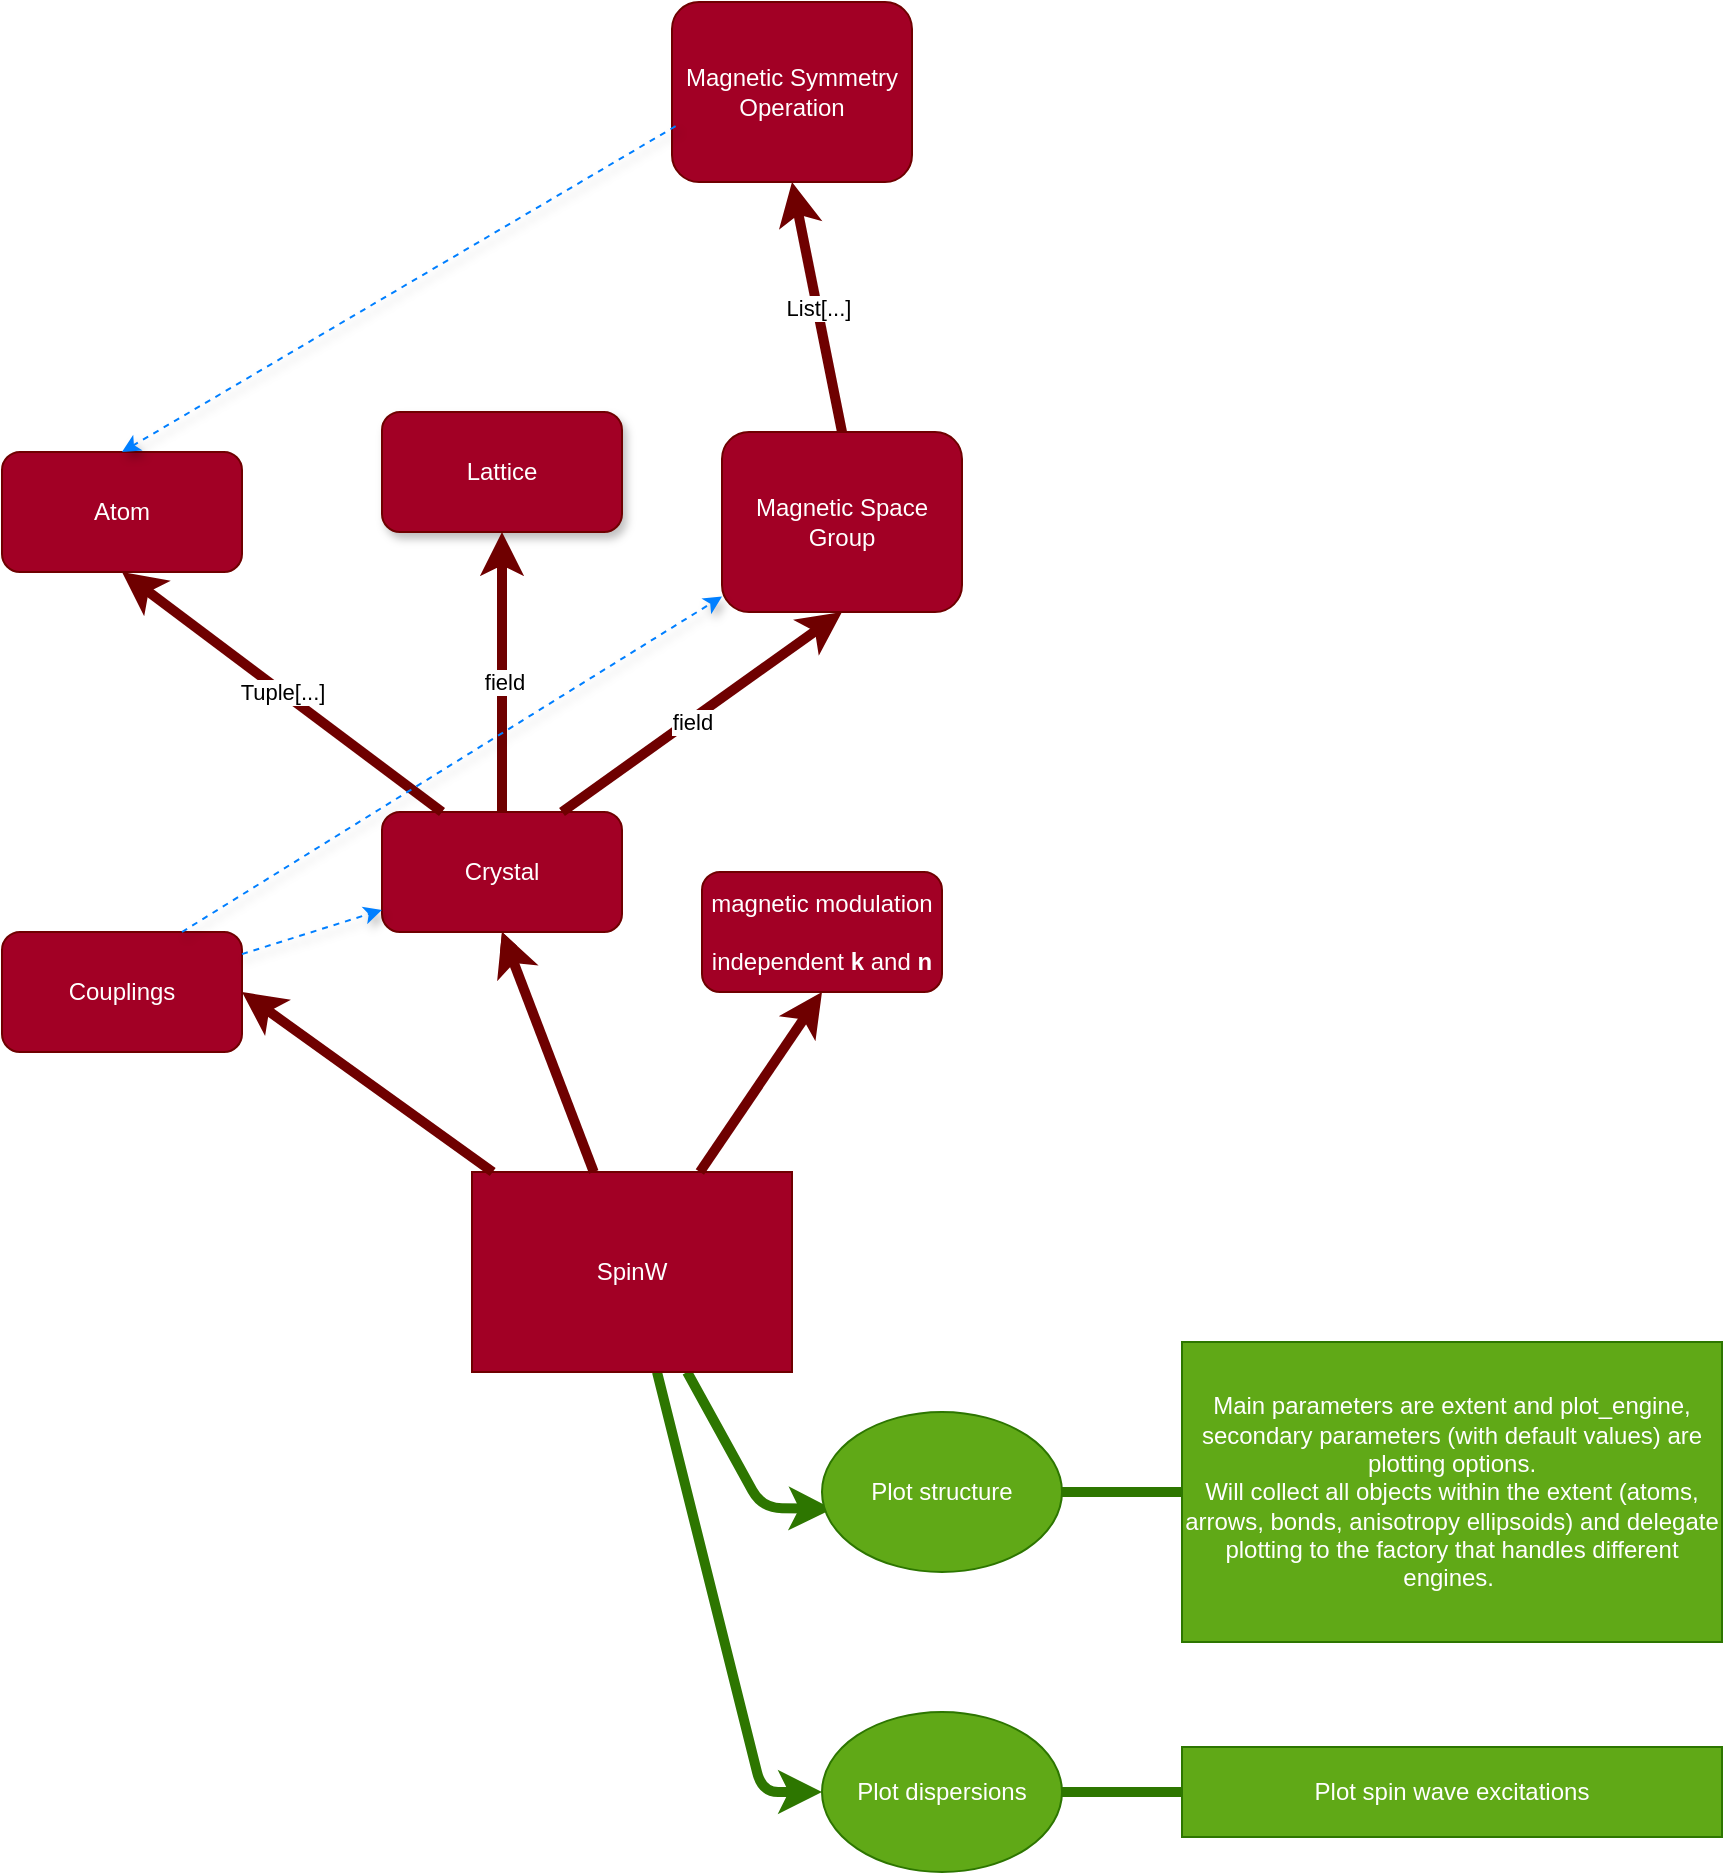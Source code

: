 <mxfile>
    <diagram id="q0b_CqQYKVyWX-kguWWY" name="Page-1">
        <mxGraphModel dx="592" dy="680" grid="1" gridSize="10" guides="1" tooltips="1" connect="1" arrows="1" fold="1" page="1" pageScale="1" pageWidth="850" pageHeight="1100" background="none" math="0" shadow="0">
            <root>
                <mxCell id="0"/>
                <mxCell id="1" parent="0"/>
                <mxCell id="82" style="edgeStyle=none;sketch=0;jumpStyle=none;html=1;entryX=0.044;entryY=0.606;entryDx=0;entryDy=0;entryPerimeter=0;shadow=0;fillColor=#60a917;strokeColor=#2D7600;strokeWidth=5;" parent="1" source="54" target="79" edge="1">
                    <mxGeometry relative="1" as="geometry">
                        <Array as="points">
                            <mxPoint x="410" y="888"/>
                        </Array>
                    </mxGeometry>
                </mxCell>
                <mxCell id="83" style="edgeStyle=none;sketch=0;jumpStyle=none;html=1;entryX=0;entryY=0.5;entryDx=0;entryDy=0;shadow=0;fillColor=#60a917;strokeColor=#2D7600;strokeWidth=5;" parent="1" source="54" target="80" edge="1">
                    <mxGeometry relative="1" as="geometry">
                        <Array as="points">
                            <mxPoint x="410" y="1030"/>
                        </Array>
                    </mxGeometry>
                </mxCell>
                <mxCell id="54" value="SpinW" style="rectangle;whiteSpace=wrap;html=1;container=0;fillColor=#a20025;fontColor=#ffffff;strokeColor=#6F0000;" parent="1" vertex="1">
                    <mxGeometry x="265" y="720" width="160" height="100" as="geometry"/>
                </mxCell>
                <mxCell id="56" style="edgeStyle=none;html=1;entryX=0.5;entryY=1;entryDx=0;entryDy=0;fillColor=#a20025;strokeColor=#6F0000;" parent="1" source="54" target="55" edge="1">
                    <mxGeometry relative="1" as="geometry"/>
                </mxCell>
                <mxCell id="57" value="Atom" style="rounded=1;whiteSpace=wrap;html=1;container=0;fillColor=#a20025;fontColor=#ffffff;strokeColor=#6F0000;" parent="1" vertex="1">
                    <mxGeometry x="30" y="360" width="120" height="60" as="geometry"/>
                </mxCell>
                <mxCell id="64" value="Magnetic Space Group" style="rounded=1;whiteSpace=wrap;html=1;container=0;fillColor=#a20025;fontColor=#ffffff;strokeColor=#6F0000;" parent="1" vertex="1">
                    <mxGeometry x="390" y="350" width="120" height="90" as="geometry"/>
                </mxCell>
                <mxCell id="66" value="magnetic modulation&lt;br&gt;&lt;br&gt;independent &lt;b&gt;k&lt;/b&gt; and &lt;b&gt;n&lt;/b&gt;" style="rounded=1;whiteSpace=wrap;html=1;container=0;fillColor=#a20025;fontColor=#ffffff;strokeColor=#6F0000;" parent="1" vertex="1">
                    <mxGeometry x="380" y="570" width="120" height="60" as="geometry"/>
                </mxCell>
                <mxCell id="67" style="edgeStyle=none;sketch=0;jumpStyle=none;html=1;entryX=0.5;entryY=1;entryDx=0;entryDy=0;shadow=0;fillColor=#a20025;strokeColor=#6F0000;strokeWidth=5;" parent="1" source="54" target="66" edge="1">
                    <mxGeometry relative="1" as="geometry"/>
                </mxCell>
                <mxCell id="68" value="Couplings" style="rounded=1;whiteSpace=wrap;html=1;container=0;fillColor=#a20025;fontColor=#ffffff;strokeColor=#6F0000;" parent="1" vertex="1">
                    <mxGeometry x="30" y="600" width="120" height="60" as="geometry"/>
                </mxCell>
                <mxCell id="69" style="edgeStyle=none;sketch=0;jumpStyle=none;html=1;shadow=0;fillColor=#a20025;strokeColor=#6F0000;strokeWidth=5;entryX=1;entryY=0.5;entryDx=0;entryDy=0;" parent="1" source="54" target="68" edge="1">
                    <mxGeometry relative="1" as="geometry"/>
                </mxCell>
                <mxCell id="70" value="" style="edgeStyle=none;sketch=0;jumpStyle=none;html=1;entryX=0.5;entryY=1;entryDx=0;entryDy=0;shadow=0;endArrow=classic;fillColor=#a20025;strokeColor=#6F0000;strokeWidth=5;endFill=1;" parent="1" source="54" target="55" edge="1">
                    <mxGeometry relative="1" as="geometry">
                        <mxPoint x="320.063" y="621.676" as="sourcePoint"/>
                        <mxPoint x="110" y="395" as="targetPoint"/>
                    </mxGeometry>
                </mxCell>
                <mxCell id="55" value="Crystal" style="rounded=1;whiteSpace=wrap;html=1;container=0;fillColor=#a20025;fontColor=#ffffff;strokeColor=#6F0000;" parent="1" vertex="1">
                    <mxGeometry x="220" y="540" width="120" height="60" as="geometry"/>
                </mxCell>
                <mxCell id="71" value="" style="endArrow=classic;html=1;shadow=0;sketch=0;jumpStyle=none;exitX=0.25;exitY=0;exitDx=0;exitDy=0;entryX=0.5;entryY=1;entryDx=0;entryDy=0;fillColor=#a20025;strokeColor=#6F0000;strokeWidth=5;" parent="1" source="55" target="57" edge="1">
                    <mxGeometry relative="1" as="geometry">
                        <mxPoint x="390" y="470" as="sourcePoint"/>
                        <mxPoint x="490" y="470" as="targetPoint"/>
                    </mxGeometry>
                </mxCell>
                <mxCell id="72" value="Tuple[...]" style="edgeLabel;resizable=0;html=1;align=center;verticalAlign=middle;" parent="71" connectable="0" vertex="1">
                    <mxGeometry relative="1" as="geometry"/>
                </mxCell>
                <mxCell id="79" value="Plot structure" style="ellipse;whiteSpace=wrap;html=1;fillColor=#60a917;fontColor=#ffffff;strokeColor=#2D7600;" parent="1" vertex="1">
                    <mxGeometry x="440" y="840" width="120" height="80" as="geometry"/>
                </mxCell>
                <mxCell id="87" style="edgeStyle=none;sketch=0;jumpStyle=none;html=1;shadow=0;endArrow=none;endFill=0;fillColor=#60a917;strokeColor=#2D7600;strokeWidth=5;" parent="1" source="80" target="86" edge="1">
                    <mxGeometry relative="1" as="geometry"/>
                </mxCell>
                <mxCell id="80" value="Plot dispersions" style="ellipse;whiteSpace=wrap;html=1;fillColor=#60a917;fontColor=#ffffff;strokeColor=#2D7600;" parent="1" vertex="1">
                    <mxGeometry x="440" y="990" width="120" height="80" as="geometry"/>
                </mxCell>
                <mxCell id="85" style="edgeStyle=none;sketch=0;jumpStyle=none;html=1;shadow=0;endArrow=none;endFill=0;fillColor=#60a917;strokeColor=#2D7600;strokeWidth=5;" parent="1" source="84" target="79" edge="1">
                    <mxGeometry relative="1" as="geometry"/>
                </mxCell>
                <mxCell id="84" value="Main parameters are extent and plot_engine, secondary parameters (with default values) are plotting options.&lt;br&gt;Will collect all objects within the extent (atoms, arrows, bonds, anisotropy ellipsoids) and delegate plotting to the factory that handles different engines.&amp;nbsp;" style="rounded=0;whiteSpace=wrap;html=1;fillColor=#60a917;fontColor=#ffffff;strokeColor=#2D7600;" parent="1" vertex="1">
                    <mxGeometry x="620" y="805" width="270" height="150" as="geometry"/>
                </mxCell>
                <mxCell id="86" value="Plot spin wave excitations" style="rounded=0;whiteSpace=wrap;html=1;fillColor=#60a917;fontColor=#ffffff;strokeColor=#2D7600;" parent="1" vertex="1">
                    <mxGeometry x="620" y="1007.5" width="270" height="45" as="geometry"/>
                </mxCell>
                <mxCell id="61" value="Lattice" style="rounded=1;whiteSpace=wrap;html=1;container=0;fillColor=#a20025;fontColor=#ffffff;strokeColor=#6F0000;shadow=1;" parent="1" vertex="1">
                    <mxGeometry x="220" y="340" width="120" height="60" as="geometry"/>
                </mxCell>
                <mxCell id="91" value="Magnetic Symmetry Operation" style="rounded=1;whiteSpace=wrap;html=1;container=0;fillColor=#a20025;fontColor=#ffffff;strokeColor=#6F0000;" vertex="1" parent="1">
                    <mxGeometry x="365" y="135" width="120" height="90" as="geometry"/>
                </mxCell>
                <mxCell id="92" value="" style="endArrow=classic;html=1;shadow=0;sketch=0;jumpStyle=none;exitX=0.5;exitY=0;exitDx=0;exitDy=0;entryX=0.5;entryY=1;entryDx=0;entryDy=0;fillColor=#a20025;strokeColor=#6F0000;strokeWidth=5;" edge="1" parent="1" source="64" target="91">
                    <mxGeometry relative="1" as="geometry">
                        <mxPoint x="320" y="305" as="sourcePoint"/>
                        <mxPoint x="320.0" y="180" as="targetPoint"/>
                    </mxGeometry>
                </mxCell>
                <mxCell id="93" value="List[...]" style="edgeLabel;resizable=0;html=1;align=center;verticalAlign=middle;" connectable="0" vertex="1" parent="92">
                    <mxGeometry relative="1" as="geometry"/>
                </mxCell>
                <mxCell id="94" value="" style="endArrow=classic;html=1;shadow=0;sketch=0;jumpStyle=none;exitX=0.75;exitY=0;exitDx=0;exitDy=0;entryX=0.5;entryY=1;entryDx=0;entryDy=0;fillColor=#a20025;strokeColor=#6F0000;strokeWidth=5;" edge="1" parent="1" source="55" target="64">
                    <mxGeometry relative="1" as="geometry">
                        <mxPoint x="290" y="550" as="sourcePoint"/>
                        <mxPoint x="290.0" y="425" as="targetPoint"/>
                    </mxGeometry>
                </mxCell>
                <mxCell id="95" value="field" style="edgeLabel;resizable=0;html=1;align=center;verticalAlign=middle;" connectable="0" vertex="1" parent="94">
                    <mxGeometry relative="1" as="geometry">
                        <mxPoint x="-5" y="5" as="offset"/>
                    </mxGeometry>
                </mxCell>
                <mxCell id="97" value="" style="endArrow=classic;html=1;shadow=0;sketch=0;jumpStyle=none;exitX=0.5;exitY=0;exitDx=0;exitDy=0;fillColor=#a20025;strokeColor=#6F0000;strokeWidth=5;" edge="1" parent="1" source="55" target="61">
                    <mxGeometry relative="1" as="geometry">
                        <mxPoint x="50.0" y="510" as="sourcePoint"/>
                        <mxPoint x="180.0" y="400" as="targetPoint"/>
                    </mxGeometry>
                </mxCell>
                <mxCell id="98" value="field" style="edgeLabel;resizable=0;html=1;align=center;verticalAlign=middle;" connectable="0" vertex="1" parent="97">
                    <mxGeometry relative="1" as="geometry">
                        <mxPoint x="1" y="5" as="offset"/>
                    </mxGeometry>
                </mxCell>
                <mxCell id="101" value="" style="endArrow=classic;html=1;dashed=1;exitX=0.015;exitY=0.69;exitDx=0;exitDy=0;exitPerimeter=0;entryX=0.5;entryY=0;entryDx=0;entryDy=0;strokeColor=#007FFF;shadow=1;" edge="1" parent="1" source="91" target="57">
                    <mxGeometry relative="1" as="geometry">
                        <mxPoint x="200" y="290" as="sourcePoint"/>
                        <mxPoint x="300" y="290" as="targetPoint"/>
                    </mxGeometry>
                </mxCell>
                <mxCell id="104" value="" style="endArrow=classic;html=1;dashed=1;strokeColor=#007FFF;shadow=1;" edge="1" parent="1" source="68" target="55">
                    <mxGeometry relative="1" as="geometry">
                        <mxPoint x="401.8" y="222.1" as="sourcePoint"/>
                        <mxPoint x="180" y="470" as="targetPoint"/>
                    </mxGeometry>
                </mxCell>
                <mxCell id="105" value="" style="endArrow=classic;html=1;dashed=1;strokeColor=#007FFF;shadow=1;exitX=0.75;exitY=0;exitDx=0;exitDy=0;" edge="1" parent="1" source="68" target="64">
                    <mxGeometry relative="1" as="geometry">
                        <mxPoint x="104.894" y="620" as="sourcePoint"/>
                        <mxPoint x="70" y="415" as="targetPoint"/>
                    </mxGeometry>
                </mxCell>
            </root>
        </mxGraphModel>
    </diagram>
</mxfile>